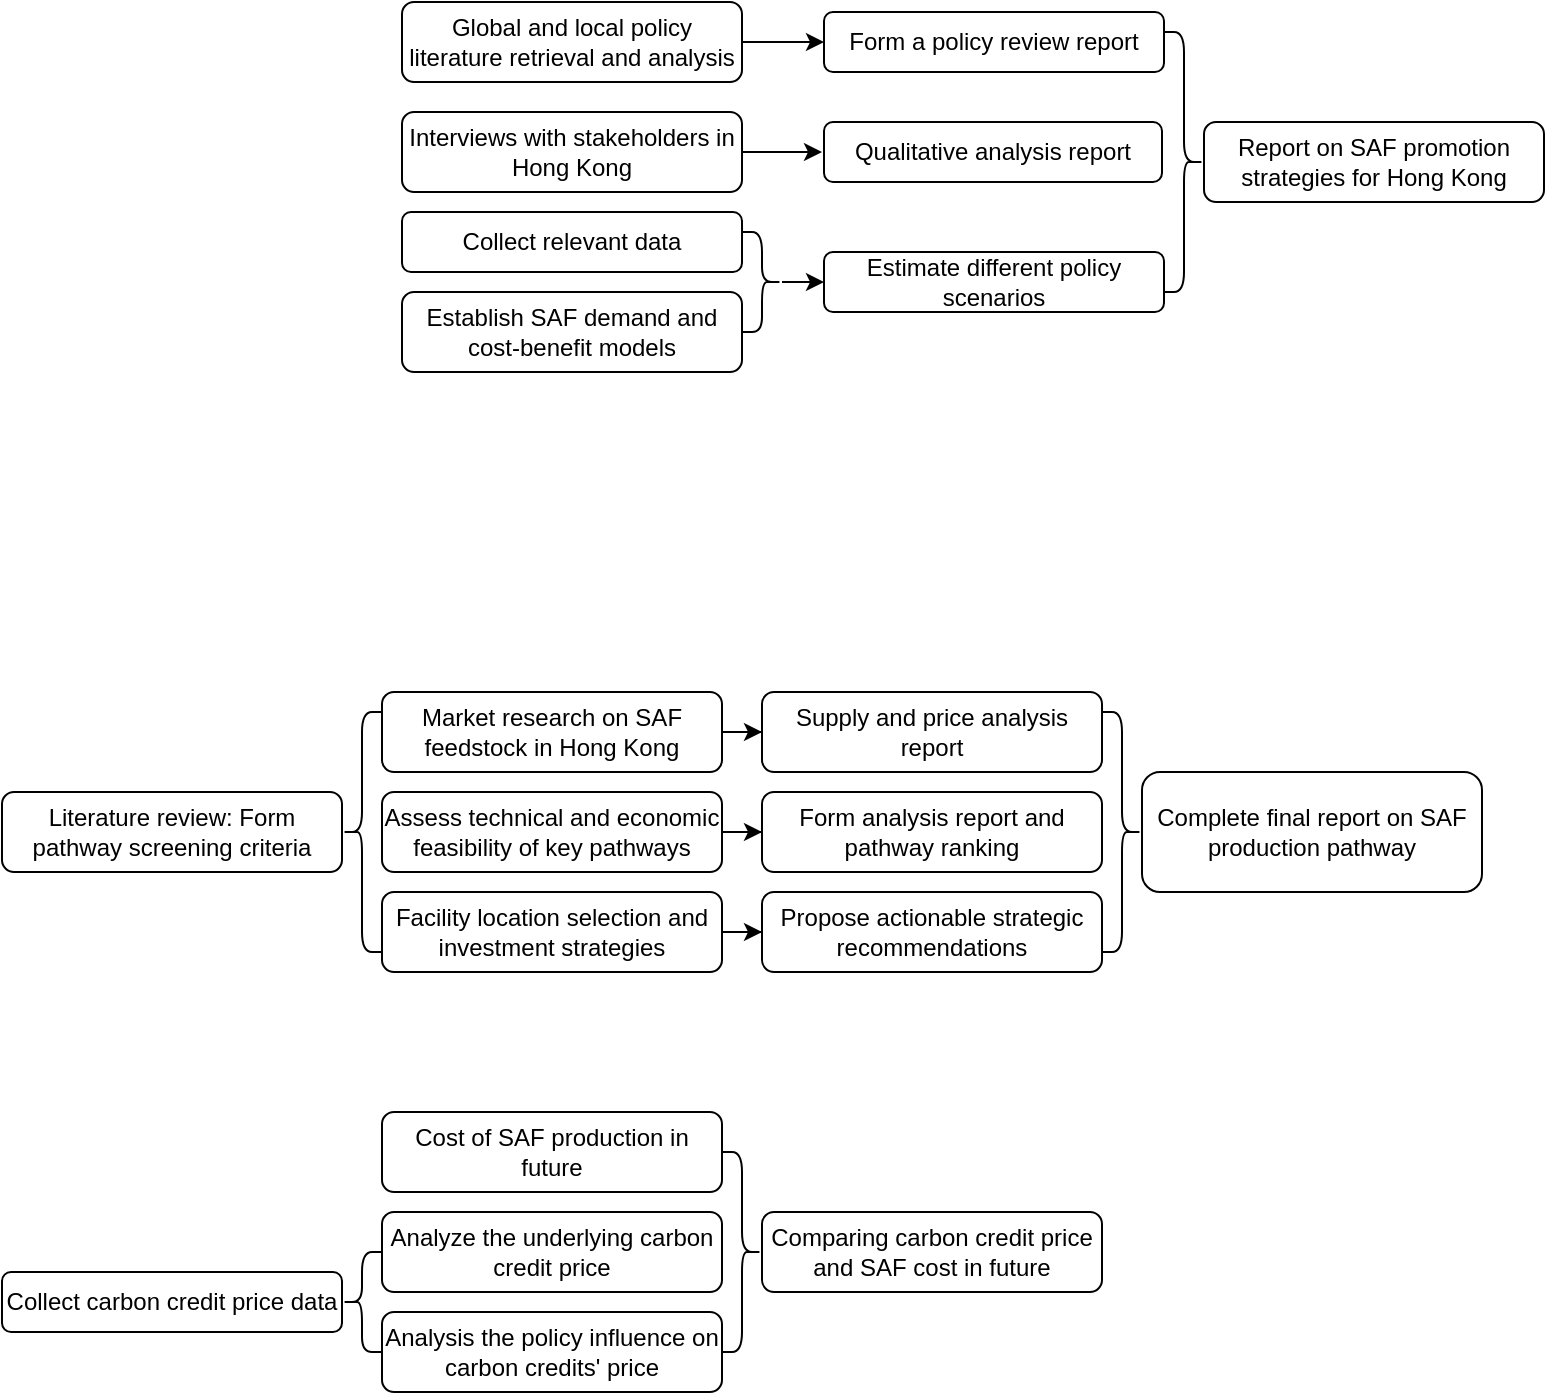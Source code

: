 <mxfile version="25.0.3">
  <diagram name="Page-1" id="F2fmTXUnS6H72QZp40Jt">
    <mxGraphModel dx="989" dy="565" grid="1" gridSize="10" guides="1" tooltips="1" connect="1" arrows="1" fold="1" page="1" pageScale="1" pageWidth="850" pageHeight="1100" math="0" shadow="0">
      <root>
        <mxCell id="0" />
        <mxCell id="1" parent="0" />
        <mxCell id="zcvoPzxGpFqEc6gYfrY5-14" style="edgeStyle=orthogonalEdgeStyle;rounded=0;orthogonalLoop=1;jettySize=auto;html=1;entryX=0;entryY=0.5;entryDx=0;entryDy=0;" edge="1" parent="1" source="zcvoPzxGpFqEc6gYfrY5-3" target="zcvoPzxGpFqEc6gYfrY5-10">
          <mxGeometry relative="1" as="geometry" />
        </mxCell>
        <mxCell id="zcvoPzxGpFqEc6gYfrY5-3" value="&lt;div&gt;Global and local policy literature retrieval and analysis&lt;/div&gt;" style="rounded=1;whiteSpace=wrap;html=1;" vertex="1" parent="1">
          <mxGeometry x="280" y="165" width="170" height="40" as="geometry" />
        </mxCell>
        <mxCell id="zcvoPzxGpFqEc6gYfrY5-13" style="edgeStyle=orthogonalEdgeStyle;rounded=0;orthogonalLoop=1;jettySize=auto;html=1;" edge="1" parent="1" source="zcvoPzxGpFqEc6gYfrY5-4">
          <mxGeometry relative="1" as="geometry">
            <mxPoint x="490" y="240" as="targetPoint" />
          </mxGeometry>
        </mxCell>
        <mxCell id="zcvoPzxGpFqEc6gYfrY5-4" value="Interviews with stakeholders in Hong Kong" style="rounded=1;whiteSpace=wrap;html=1;" vertex="1" parent="1">
          <mxGeometry x="280" y="220" width="170" height="40" as="geometry" />
        </mxCell>
        <mxCell id="zcvoPzxGpFqEc6gYfrY5-5" value="Collect relevant data" style="rounded=1;whiteSpace=wrap;html=1;" vertex="1" parent="1">
          <mxGeometry x="280" y="270" width="170" height="30" as="geometry" />
        </mxCell>
        <mxCell id="zcvoPzxGpFqEc6gYfrY5-6" value="Establish SAF demand and cost-benefit models" style="rounded=1;whiteSpace=wrap;html=1;" vertex="1" parent="1">
          <mxGeometry x="280" y="310" width="170" height="40" as="geometry" />
        </mxCell>
        <mxCell id="zcvoPzxGpFqEc6gYfrY5-7" value="Estimate different policy scenarios" style="rounded=1;whiteSpace=wrap;html=1;" vertex="1" parent="1">
          <mxGeometry x="491" y="290" width="170" height="30" as="geometry" />
        </mxCell>
        <mxCell id="zcvoPzxGpFqEc6gYfrY5-9" style="edgeStyle=orthogonalEdgeStyle;rounded=0;orthogonalLoop=1;jettySize=auto;html=1;" edge="1" parent="1" source="zcvoPzxGpFqEc6gYfrY5-8" target="zcvoPzxGpFqEc6gYfrY5-7">
          <mxGeometry relative="1" as="geometry" />
        </mxCell>
        <mxCell id="zcvoPzxGpFqEc6gYfrY5-8" value="" style="shape=curlyBracket;whiteSpace=wrap;html=1;rounded=1;flipH=1;labelPosition=right;verticalLabelPosition=middle;align=left;verticalAlign=middle;" vertex="1" parent="1">
          <mxGeometry x="450" y="280" width="20" height="50" as="geometry" />
        </mxCell>
        <mxCell id="zcvoPzxGpFqEc6gYfrY5-10" value="Form a policy review report" style="rounded=1;whiteSpace=wrap;html=1;" vertex="1" parent="1">
          <mxGeometry x="491" y="170" width="170" height="30" as="geometry" />
        </mxCell>
        <mxCell id="zcvoPzxGpFqEc6gYfrY5-11" value="Qualitative analysis report" style="rounded=1;whiteSpace=wrap;html=1;" vertex="1" parent="1">
          <mxGeometry x="491" y="225" width="169" height="30" as="geometry" />
        </mxCell>
        <mxCell id="zcvoPzxGpFqEc6gYfrY5-12" value="Report on SAF promotion strategies for Hong Kong" style="rounded=1;whiteSpace=wrap;html=1;" vertex="1" parent="1">
          <mxGeometry x="681" y="225" width="170" height="40" as="geometry" />
        </mxCell>
        <mxCell id="zcvoPzxGpFqEc6gYfrY5-15" value="" style="shape=curlyBracket;whiteSpace=wrap;html=1;rounded=1;flipH=1;labelPosition=right;verticalLabelPosition=middle;align=left;verticalAlign=middle;size=0.5;" vertex="1" parent="1">
          <mxGeometry x="661" y="180" width="20" height="130" as="geometry" />
        </mxCell>
        <mxCell id="zcvoPzxGpFqEc6gYfrY5-16" value="Literature review: Form pathway screening criteria" style="rounded=1;whiteSpace=wrap;html=1;" vertex="1" parent="1">
          <mxGeometry x="80" y="560" width="170" height="40" as="geometry" />
        </mxCell>
        <mxCell id="zcvoPzxGpFqEc6gYfrY5-28" style="edgeStyle=orthogonalEdgeStyle;rounded=0;orthogonalLoop=1;jettySize=auto;html=1;entryX=0;entryY=0.5;entryDx=0;entryDy=0;" edge="1" parent="1" source="zcvoPzxGpFqEc6gYfrY5-17" target="zcvoPzxGpFqEc6gYfrY5-21">
          <mxGeometry relative="1" as="geometry" />
        </mxCell>
        <mxCell id="zcvoPzxGpFqEc6gYfrY5-17" value="Market research on SAF feedstock in Hong Kong" style="rounded=1;whiteSpace=wrap;html=1;" vertex="1" parent="1">
          <mxGeometry x="270" y="510" width="170" height="40" as="geometry" />
        </mxCell>
        <mxCell id="zcvoPzxGpFqEc6gYfrY5-29" style="edgeStyle=orthogonalEdgeStyle;rounded=0;orthogonalLoop=1;jettySize=auto;html=1;entryX=0;entryY=0.5;entryDx=0;entryDy=0;" edge="1" parent="1" source="zcvoPzxGpFqEc6gYfrY5-18" target="zcvoPzxGpFqEc6gYfrY5-22">
          <mxGeometry relative="1" as="geometry" />
        </mxCell>
        <mxCell id="zcvoPzxGpFqEc6gYfrY5-18" value="Assess technical and economic feasibility of key pathways" style="rounded=1;whiteSpace=wrap;html=1;" vertex="1" parent="1">
          <mxGeometry x="270" y="560" width="170" height="40" as="geometry" />
        </mxCell>
        <mxCell id="zcvoPzxGpFqEc6gYfrY5-27" value="" style="edgeStyle=orthogonalEdgeStyle;rounded=0;orthogonalLoop=1;jettySize=auto;html=1;" edge="1" parent="1" source="zcvoPzxGpFqEc6gYfrY5-19" target="zcvoPzxGpFqEc6gYfrY5-23">
          <mxGeometry relative="1" as="geometry" />
        </mxCell>
        <mxCell id="zcvoPzxGpFqEc6gYfrY5-19" value="Facility location selection and investment strategies" style="rounded=1;whiteSpace=wrap;html=1;" vertex="1" parent="1">
          <mxGeometry x="270" y="610" width="170" height="40" as="geometry" />
        </mxCell>
        <mxCell id="zcvoPzxGpFqEc6gYfrY5-20" value="Complete final report on SAF production pathway" style="rounded=1;whiteSpace=wrap;html=1;" vertex="1" parent="1">
          <mxGeometry x="650" y="550" width="170" height="60" as="geometry" />
        </mxCell>
        <mxCell id="zcvoPzxGpFqEc6gYfrY5-21" value="Supply and price analysis report" style="rounded=1;whiteSpace=wrap;html=1;" vertex="1" parent="1">
          <mxGeometry x="460" y="510" width="170" height="40" as="geometry" />
        </mxCell>
        <mxCell id="zcvoPzxGpFqEc6gYfrY5-22" value="Form analysis report and pathway ranking" style="rounded=1;whiteSpace=wrap;html=1;" vertex="1" parent="1">
          <mxGeometry x="460" y="560" width="170" height="40" as="geometry" />
        </mxCell>
        <mxCell id="zcvoPzxGpFqEc6gYfrY5-23" value="Propose actionable strategic recommendations" style="rounded=1;whiteSpace=wrap;html=1;" vertex="1" parent="1">
          <mxGeometry x="460" y="610" width="170" height="40" as="geometry" />
        </mxCell>
        <mxCell id="zcvoPzxGpFqEc6gYfrY5-24" value="" style="shape=curlyBracket;whiteSpace=wrap;html=1;rounded=1;labelPosition=left;verticalLabelPosition=middle;align=right;verticalAlign=middle;" vertex="1" parent="1">
          <mxGeometry x="250" y="520" width="20" height="120" as="geometry" />
        </mxCell>
        <mxCell id="zcvoPzxGpFqEc6gYfrY5-30" value="" style="shape=curlyBracket;whiteSpace=wrap;html=1;rounded=1;flipH=1;labelPosition=right;verticalLabelPosition=middle;align=left;verticalAlign=middle;" vertex="1" parent="1">
          <mxGeometry x="630" y="520" width="20" height="120" as="geometry" />
        </mxCell>
        <mxCell id="zcvoPzxGpFqEc6gYfrY5-31" value="Analyze the underlying carbon credit price" style="rounded=1;whiteSpace=wrap;html=1;" vertex="1" parent="1">
          <mxGeometry x="270" y="770" width="170" height="40" as="geometry" />
        </mxCell>
        <mxCell id="zcvoPzxGpFqEc6gYfrY5-36" value="Collect carbon credit price data" style="rounded=1;whiteSpace=wrap;html=1;" vertex="1" parent="1">
          <mxGeometry x="80" y="800" width="170" height="30" as="geometry" />
        </mxCell>
        <mxCell id="zcvoPzxGpFqEc6gYfrY5-37" value="Analysis the policy influence on carbon credits&#39; price" style="rounded=1;whiteSpace=wrap;html=1;" vertex="1" parent="1">
          <mxGeometry x="270" y="820" width="170" height="40" as="geometry" />
        </mxCell>
        <mxCell id="zcvoPzxGpFqEc6gYfrY5-38" value="C&lt;span style=&quot;background-color: initial;&quot;&gt;ost of SAF production in future&lt;/span&gt;" style="rounded=1;whiteSpace=wrap;html=1;" vertex="1" parent="1">
          <mxGeometry x="270" y="720" width="170" height="40" as="geometry" />
        </mxCell>
        <mxCell id="zcvoPzxGpFqEc6gYfrY5-40" value="Comparing carbon credit price and SAF cost in future" style="rounded=1;whiteSpace=wrap;html=1;" vertex="1" parent="1">
          <mxGeometry x="460" y="770" width="170" height="40" as="geometry" />
        </mxCell>
        <mxCell id="zcvoPzxGpFqEc6gYfrY5-41" value="" style="shape=curlyBracket;whiteSpace=wrap;html=1;rounded=1;labelPosition=left;verticalLabelPosition=middle;align=right;verticalAlign=middle;" vertex="1" parent="1">
          <mxGeometry x="250" y="790" width="20" height="50" as="geometry" />
        </mxCell>
        <mxCell id="zcvoPzxGpFqEc6gYfrY5-42" value="" style="shape=curlyBracket;whiteSpace=wrap;html=1;rounded=1;flipH=1;labelPosition=right;verticalLabelPosition=middle;align=left;verticalAlign=middle;" vertex="1" parent="1">
          <mxGeometry x="440" y="740" width="20" height="100" as="geometry" />
        </mxCell>
      </root>
    </mxGraphModel>
  </diagram>
</mxfile>
